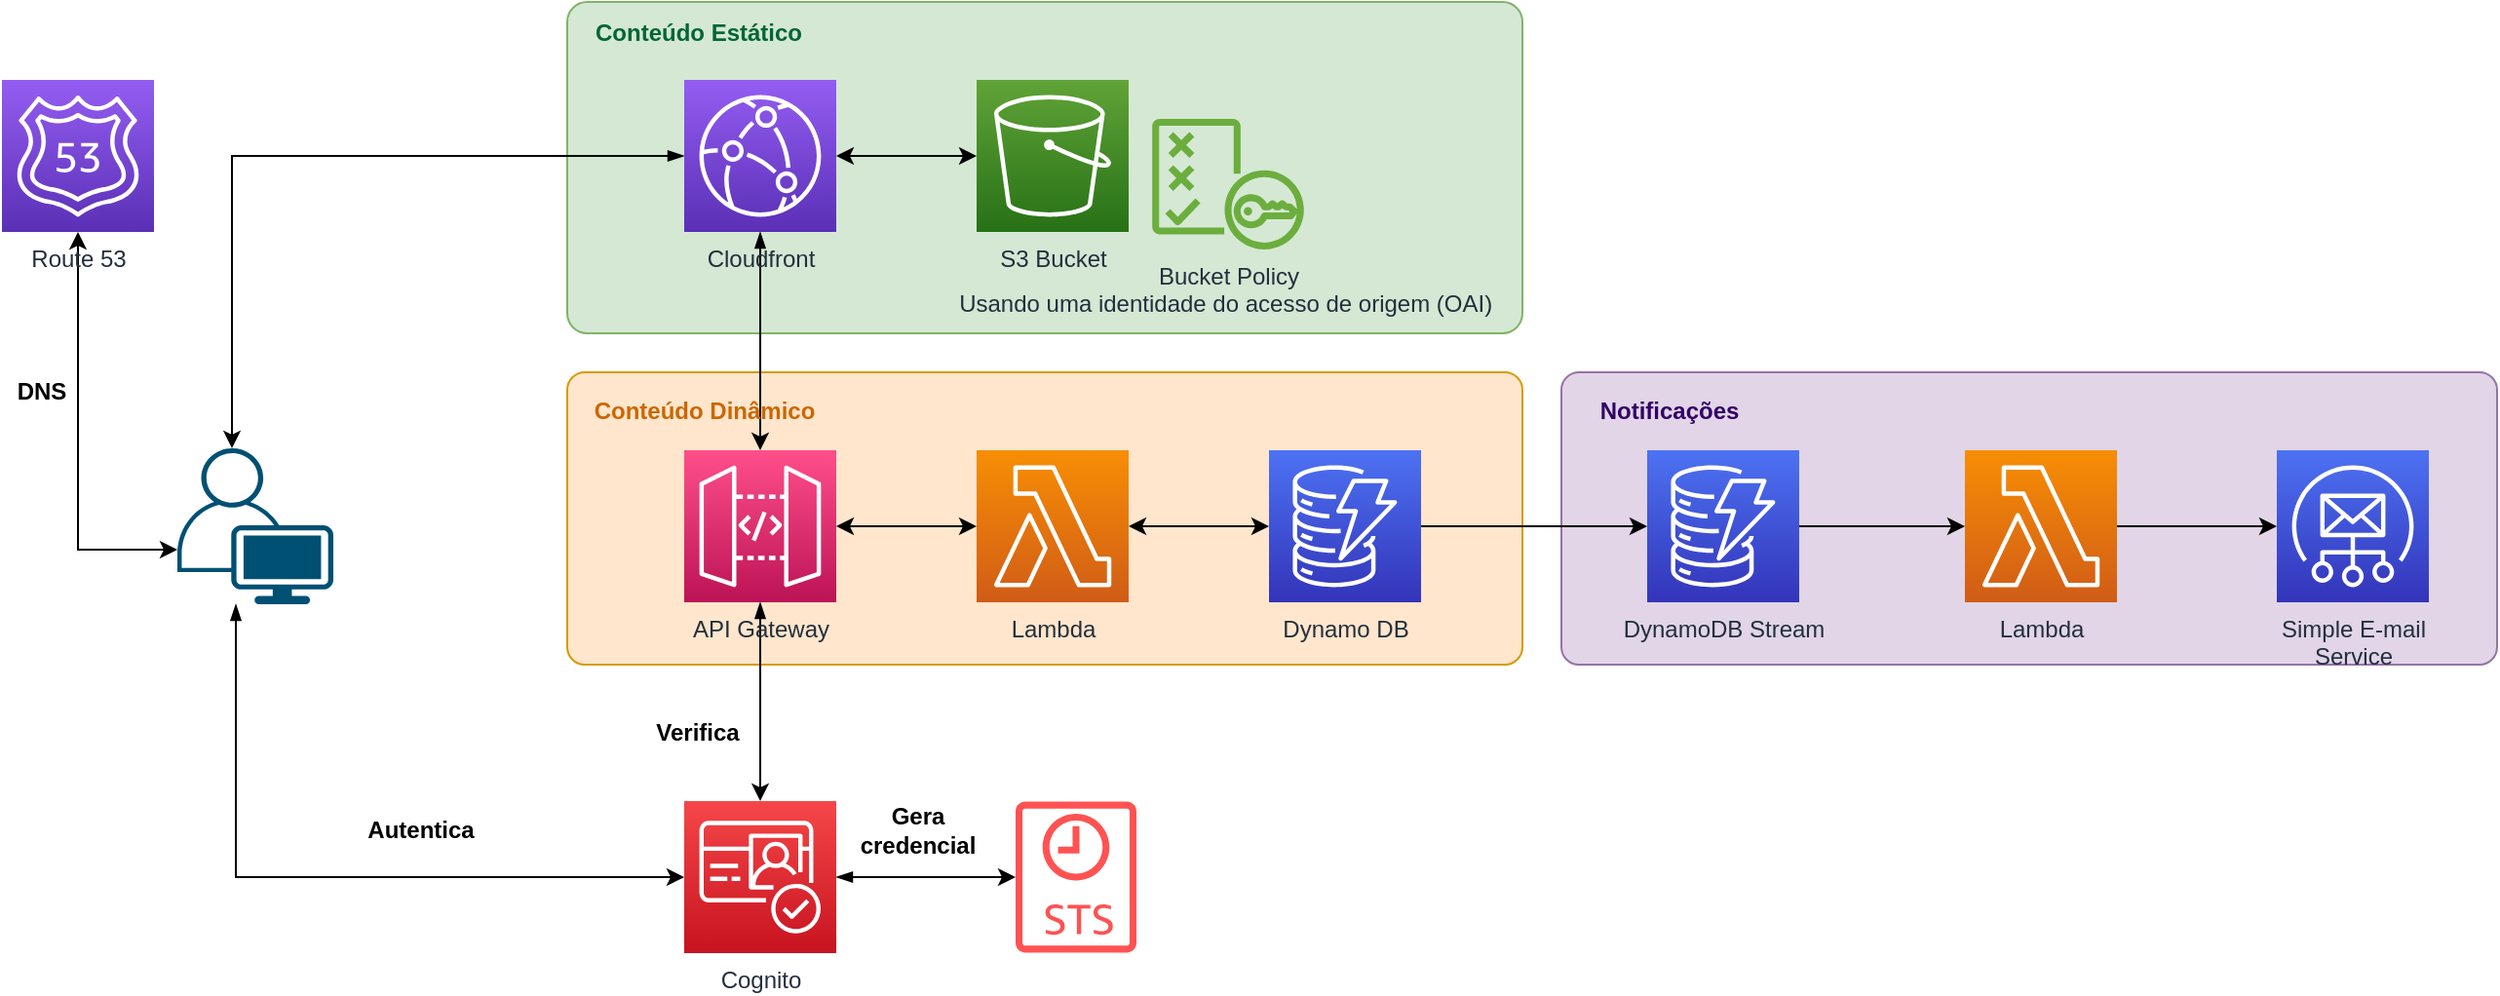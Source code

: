 <mxfile version="15.4.0" type="device"><diagram id="UY14gj7pnHeLSv_e7igu" name="Page-1"><mxGraphModel dx="1422" dy="816" grid="1" gridSize="10" guides="1" tooltips="1" connect="1" arrows="1" fold="1" page="1" pageScale="1" pageWidth="850" pageHeight="1100" math="0" shadow="0"><root><mxCell id="0"/><mxCell id="1" parent="0"/><mxCell id="oN5-5h1_VO-adPU_i05i-66" value="" style="rounded=1;whiteSpace=wrap;html=1;arcSize=6;fillColor=#e1d5e7;strokeColor=#9673a6;" vertex="1" parent="1"><mxGeometry x="830" y="230" width="480" height="150" as="geometry"/></mxCell><mxCell id="oN5-5h1_VO-adPU_i05i-65" value="" style="rounded=1;whiteSpace=wrap;html=1;arcSize=6;fillColor=#ffe6cc;strokeColor=#d79b00;" vertex="1" parent="1"><mxGeometry x="320" y="230" width="490" height="150" as="geometry"/></mxCell><mxCell id="oN5-5h1_VO-adPU_i05i-64" value="" style="rounded=1;whiteSpace=wrap;html=1;arcSize=6;fillColor=#d5e8d4;strokeColor=#82b366;" vertex="1" parent="1"><mxGeometry x="320" y="40" width="490" height="170" as="geometry"/></mxCell><mxCell id="oN5-5h1_VO-adPU_i05i-25" style="edgeStyle=orthogonalEdgeStyle;rounded=0;orthogonalLoop=1;jettySize=auto;html=1;entryX=0;entryY=0.5;entryDx=0;entryDy=0;entryPerimeter=0;startArrow=classic;startFill=1;" edge="1" parent="1" source="oN5-5h1_VO-adPU_i05i-7" target="oN5-5h1_VO-adPU_i05i-8"><mxGeometry relative="1" as="geometry"/></mxCell><mxCell id="oN5-5h1_VO-adPU_i05i-52" style="edgeStyle=orthogonalEdgeStyle;rounded=0;orthogonalLoop=1;jettySize=auto;html=1;exitX=0.5;exitY=1;exitDx=0;exitDy=0;exitPerimeter=0;startArrow=blockThin;startFill=1;" edge="1" parent="1" source="oN5-5h1_VO-adPU_i05i-7" target="oN5-5h1_VO-adPU_i05i-44"><mxGeometry relative="1" as="geometry"/></mxCell><mxCell id="oN5-5h1_VO-adPU_i05i-7" value="API Gateway" style="sketch=0;points=[[0,0,0],[0.25,0,0],[0.5,0,0],[0.75,0,0],[1,0,0],[0,1,0],[0.25,1,0],[0.5,1,0],[0.75,1,0],[1,1,0],[0,0.25,0],[0,0.5,0],[0,0.75,0],[1,0.25,0],[1,0.5,0],[1,0.75,0]];outlineConnect=0;fontColor=#232F3E;gradientColor=#FF4F8B;gradientDirection=north;fillColor=#BC1356;strokeColor=#ffffff;dashed=0;verticalLabelPosition=bottom;verticalAlign=top;align=center;html=1;fontSize=12;fontStyle=0;aspect=fixed;shape=mxgraph.aws4.resourceIcon;resIcon=mxgraph.aws4.api_gateway;" vertex="1" parent="1"><mxGeometry x="380" y="270" width="78" height="78" as="geometry"/></mxCell><mxCell id="oN5-5h1_VO-adPU_i05i-40" style="edgeStyle=orthogonalEdgeStyle;rounded=0;orthogonalLoop=1;jettySize=auto;html=1;exitX=1;exitY=0.5;exitDx=0;exitDy=0;exitPerimeter=0;entryX=0;entryY=0.5;entryDx=0;entryDy=0;entryPerimeter=0;startArrow=classic;startFill=1;" edge="1" parent="1" source="oN5-5h1_VO-adPU_i05i-8" target="oN5-5h1_VO-adPU_i05i-19"><mxGeometry relative="1" as="geometry"/></mxCell><mxCell id="oN5-5h1_VO-adPU_i05i-8" value="Lambda" style="sketch=0;points=[[0,0,0],[0.25,0,0],[0.5,0,0],[0.75,0,0],[1,0,0],[0,1,0],[0.25,1,0],[0.5,1,0],[0.75,1,0],[1,1,0],[0,0.25,0],[0,0.5,0],[0,0.75,0],[1,0.25,0],[1,0.5,0],[1,0.75,0]];outlineConnect=0;fontColor=#232F3E;gradientColor=#F78E04;gradientDirection=north;fillColor=#D05C17;strokeColor=#ffffff;dashed=0;verticalLabelPosition=bottom;verticalAlign=top;align=center;html=1;fontSize=12;fontStyle=0;aspect=fixed;shape=mxgraph.aws4.resourceIcon;resIcon=mxgraph.aws4.lambda;" vertex="1" parent="1"><mxGeometry x="530" y="270" width="78" height="78" as="geometry"/></mxCell><mxCell id="oN5-5h1_VO-adPU_i05i-23" style="edgeStyle=orthogonalEdgeStyle;rounded=0;orthogonalLoop=1;jettySize=auto;html=1;startArrow=blockThin;startFill=1;exitX=0.5;exitY=1;exitDx=0;exitDy=0;exitPerimeter=0;" edge="1" parent="1" source="oN5-5h1_VO-adPU_i05i-18"><mxGeometry relative="1" as="geometry"><mxPoint x="419" y="270" as="targetPoint"/><Array as="points"><mxPoint x="419" y="200"/><mxPoint x="419" y="200"/></Array></mxGeometry></mxCell><mxCell id="oN5-5h1_VO-adPU_i05i-45" style="edgeStyle=orthogonalEdgeStyle;rounded=0;orthogonalLoop=1;jettySize=auto;html=1;entryX=0;entryY=0.5;entryDx=0;entryDy=0;entryPerimeter=0;startArrow=blockThin;startFill=1;" edge="1" parent="1" source="oN5-5h1_VO-adPU_i05i-13" target="oN5-5h1_VO-adPU_i05i-44"><mxGeometry relative="1" as="geometry"><Array as="points"><mxPoint x="150" y="489"/></Array></mxGeometry></mxCell><mxCell id="oN5-5h1_VO-adPU_i05i-13" value="" style="points=[[0.35,0,0],[0.98,0.51,0],[1,0.71,0],[0.67,1,0],[0,0.795,0],[0,0.65,0]];verticalLabelPosition=bottom;sketch=0;html=1;verticalAlign=top;aspect=fixed;align=center;pointerEvents=1;shape=mxgraph.cisco19.user;fillColor=#005073;strokeColor=none;" vertex="1" parent="1"><mxGeometry x="120" y="269" width="80" height="80" as="geometry"/></mxCell><mxCell id="oN5-5h1_VO-adPU_i05i-14" value="S3 Bucket" style="sketch=0;points=[[0,0,0],[0.25,0,0],[0.5,0,0],[0.75,0,0],[1,0,0],[0,1,0],[0.25,1,0],[0.5,1,0],[0.75,1,0],[1,1,0],[0,0.25,0],[0,0.5,0],[0,0.75,0],[1,0.25,0],[1,0.5,0],[1,0.75,0]];outlineConnect=0;fontColor=#232F3E;gradientColor=#60A337;gradientDirection=north;fillColor=#277116;strokeColor=#ffffff;dashed=0;verticalLabelPosition=bottom;verticalAlign=top;align=center;html=1;fontSize=12;fontStyle=0;aspect=fixed;shape=mxgraph.aws4.resourceIcon;resIcon=mxgraph.aws4.s3;" vertex="1" parent="1"><mxGeometry x="530" y="80" width="78" height="78" as="geometry"/></mxCell><mxCell id="oN5-5h1_VO-adPU_i05i-37" style="edgeStyle=orthogonalEdgeStyle;rounded=0;orthogonalLoop=1;jettySize=auto;html=1;exitX=1;exitY=0.5;exitDx=0;exitDy=0;exitPerimeter=0;entryX=0;entryY=0.5;entryDx=0;entryDy=0;entryPerimeter=0;startArrow=classic;startFill=1;" edge="1" parent="1" source="oN5-5h1_VO-adPU_i05i-18" target="oN5-5h1_VO-adPU_i05i-14"><mxGeometry relative="1" as="geometry"/></mxCell><mxCell id="oN5-5h1_VO-adPU_i05i-38" style="edgeStyle=orthogonalEdgeStyle;rounded=0;orthogonalLoop=1;jettySize=auto;html=1;exitX=0;exitY=0.5;exitDx=0;exitDy=0;exitPerimeter=0;entryX=0.35;entryY=0;entryDx=0;entryDy=0;entryPerimeter=0;startArrow=blockThin;startFill=1;" edge="1" parent="1" source="oN5-5h1_VO-adPU_i05i-18" target="oN5-5h1_VO-adPU_i05i-13"><mxGeometry relative="1" as="geometry"/></mxCell><mxCell id="oN5-5h1_VO-adPU_i05i-18" value="Cloudfront" style="sketch=0;points=[[0,0,0],[0.25,0,0],[0.5,0,0],[0.75,0,0],[1,0,0],[0,1,0],[0.25,1,0],[0.5,1,0],[0.75,1,0],[1,1,0],[0,0.25,0],[0,0.5,0],[0,0.75,0],[1,0.25,0],[1,0.5,0],[1,0.75,0]];outlineConnect=0;fontColor=#232F3E;gradientColor=#945DF2;gradientDirection=north;fillColor=#5A30B5;strokeColor=#ffffff;dashed=0;verticalLabelPosition=bottom;verticalAlign=top;align=center;html=1;fontSize=12;fontStyle=0;aspect=fixed;shape=mxgraph.aws4.resourceIcon;resIcon=mxgraph.aws4.cloudfront;" vertex="1" parent="1"><mxGeometry x="380" y="80" width="78" height="78" as="geometry"/></mxCell><mxCell id="oN5-5h1_VO-adPU_i05i-28" style="edgeStyle=orthogonalEdgeStyle;rounded=0;orthogonalLoop=1;jettySize=auto;html=1;exitX=1;exitY=0.5;exitDx=0;exitDy=0;exitPerimeter=0;entryX=0;entryY=0.5;entryDx=0;entryDy=0;entryPerimeter=0;" edge="1" parent="1" source="oN5-5h1_VO-adPU_i05i-19" target="oN5-5h1_VO-adPU_i05i-20"><mxGeometry relative="1" as="geometry"/></mxCell><mxCell id="oN5-5h1_VO-adPU_i05i-19" value="Dynamo DB" style="sketch=0;points=[[0,0,0],[0.25,0,0],[0.5,0,0],[0.75,0,0],[1,0,0],[0,1,0],[0.25,1,0],[0.5,1,0],[0.75,1,0],[1,1,0],[0,0.25,0],[0,0.5,0],[0,0.75,0],[1,0.25,0],[1,0.5,0],[1,0.75,0]];outlineConnect=0;fontColor=#232F3E;gradientColor=#4D72F3;gradientDirection=north;fillColor=#3334B9;strokeColor=#ffffff;dashed=0;verticalLabelPosition=bottom;verticalAlign=top;align=center;html=1;fontSize=12;fontStyle=0;aspect=fixed;shape=mxgraph.aws4.resourceIcon;resIcon=mxgraph.aws4.dynamodb;" vertex="1" parent="1"><mxGeometry x="680" y="270" width="78" height="78" as="geometry"/></mxCell><mxCell id="oN5-5h1_VO-adPU_i05i-29" style="edgeStyle=orthogonalEdgeStyle;rounded=0;orthogonalLoop=1;jettySize=auto;html=1;entryX=0;entryY=0.5;entryDx=0;entryDy=0;entryPerimeter=0;exitX=1;exitY=0.5;exitDx=0;exitDy=0;exitPerimeter=0;" edge="1" parent="1" source="oN5-5h1_VO-adPU_i05i-20" target="oN5-5h1_VO-adPU_i05i-21"><mxGeometry relative="1" as="geometry"><mxPoint x="980" y="309" as="sourcePoint"/></mxGeometry></mxCell><mxCell id="oN5-5h1_VO-adPU_i05i-20" value="DynamoDB Stream" style="sketch=0;points=[[0,0,0],[0.25,0,0],[0.5,0,0],[0.75,0,0],[1,0,0],[0,1,0],[0.25,1,0],[0.5,1,0],[0.75,1,0],[1,1,0],[0,0.25,0],[0,0.5,0],[0,0.75,0],[1,0.25,0],[1,0.5,0],[1,0.75,0]];outlineConnect=0;fontColor=#232F3E;gradientColor=#4D72F3;gradientDirection=north;fillColor=#3334B9;strokeColor=#ffffff;dashed=0;verticalLabelPosition=bottom;verticalAlign=top;align=center;html=1;fontSize=12;fontStyle=0;aspect=fixed;shape=mxgraph.aws4.resourceIcon;resIcon=mxgraph.aws4.dynamodb;" vertex="1" parent="1"><mxGeometry x="874" y="270" width="78" height="78" as="geometry"/></mxCell><mxCell id="oN5-5h1_VO-adPU_i05i-30" value="" style="edgeStyle=orthogonalEdgeStyle;rounded=0;orthogonalLoop=1;jettySize=auto;html=1;" edge="1" parent="1" source="oN5-5h1_VO-adPU_i05i-21" target="oN5-5h1_VO-adPU_i05i-22"><mxGeometry relative="1" as="geometry"/></mxCell><mxCell id="oN5-5h1_VO-adPU_i05i-21" value="Lambda" style="sketch=0;points=[[0,0,0],[0.25,0,0],[0.5,0,0],[0.75,0,0],[1,0,0],[0,1,0],[0.25,1,0],[0.5,1,0],[0.75,1,0],[1,1,0],[0,0.25,0],[0,0.5,0],[0,0.75,0],[1,0.25,0],[1,0.5,0],[1,0.75,0]];outlineConnect=0;fontColor=#232F3E;gradientColor=#F78E04;gradientDirection=north;fillColor=#D05C17;strokeColor=#ffffff;dashed=0;verticalLabelPosition=bottom;verticalAlign=top;align=center;html=1;fontSize=12;fontStyle=0;aspect=fixed;shape=mxgraph.aws4.resourceIcon;resIcon=mxgraph.aws4.lambda;" vertex="1" parent="1"><mxGeometry x="1037" y="270" width="78" height="78" as="geometry"/></mxCell><mxCell id="oN5-5h1_VO-adPU_i05i-22" value="Simple E-mail&lt;br&gt;Service" style="sketch=0;points=[[0,0,0],[0.25,0,0],[0.5,0,0],[0.75,0,0],[1,0,0],[0,1,0],[0.25,1,0],[0.5,1,0],[0.75,1,0],[1,1,0],[0,0.25,0],[0,0.5,0],[0,0.75,0],[1,0.25,0],[1,0.5,0],[1,0.75,0]];outlineConnect=0;fontColor=#232F3E;gradientColor=#4D72F3;gradientDirection=north;fillColor=#3334B9;strokeColor=#ffffff;dashed=0;verticalLabelPosition=bottom;verticalAlign=top;align=center;html=1;fontSize=12;fontStyle=0;aspect=fixed;shape=mxgraph.aws4.resourceIcon;resIcon=mxgraph.aws4.simple_email_service;" vertex="1" parent="1"><mxGeometry x="1197" y="270" width="78" height="78" as="geometry"/></mxCell><mxCell id="oN5-5h1_VO-adPU_i05i-41" value="&lt;b&gt;&lt;font color=&quot;#006633&quot;&gt;Conteúdo Estático&lt;/font&gt;&lt;/b&gt;" style="text;html=1;align=center;verticalAlign=middle;resizable=0;points=[];autosize=1;strokeColor=none;fillColor=none;" vertex="1" parent="1"><mxGeometry x="327" y="46" width="120" height="20" as="geometry"/></mxCell><mxCell id="oN5-5h1_VO-adPU_i05i-42" value="&lt;font color=&quot;#cc6600&quot;&gt;&lt;b&gt;Conteúdo Dinâmico&lt;/b&gt;&lt;/font&gt;" style="text;html=1;align=center;verticalAlign=middle;resizable=0;points=[];autosize=1;strokeColor=none;fillColor=none;" vertex="1" parent="1"><mxGeometry x="325" y="240" width="130" height="20" as="geometry"/></mxCell><mxCell id="oN5-5h1_VO-adPU_i05i-43" value="Bucket Policy&lt;br&gt;Usando uma identidade do acesso de origem (OAI)&amp;nbsp;" style="sketch=0;outlineConnect=0;fontColor=#232F3E;gradientColor=none;fillColor=#6CAE3E;strokeColor=none;dashed=0;verticalLabelPosition=bottom;verticalAlign=top;align=center;html=1;fontSize=12;fontStyle=0;aspect=fixed;pointerEvents=1;shape=mxgraph.aws4.policy;" vertex="1" parent="1"><mxGeometry x="620" y="100" width="78" height="67" as="geometry"/></mxCell><mxCell id="oN5-5h1_VO-adPU_i05i-49" style="edgeStyle=orthogonalEdgeStyle;rounded=0;orthogonalLoop=1;jettySize=auto;html=1;exitX=1;exitY=0.5;exitDx=0;exitDy=0;exitPerimeter=0;startArrow=blockThin;startFill=1;" edge="1" parent="1" source="oN5-5h1_VO-adPU_i05i-44" target="oN5-5h1_VO-adPU_i05i-48"><mxGeometry relative="1" as="geometry"/></mxCell><mxCell id="oN5-5h1_VO-adPU_i05i-44" value="Cognito" style="sketch=0;points=[[0,0,0],[0.25,0,0],[0.5,0,0],[0.75,0,0],[1,0,0],[0,1,0],[0.25,1,0],[0.5,1,0],[0.75,1,0],[1,1,0],[0,0.25,0],[0,0.5,0],[0,0.75,0],[1,0.25,0],[1,0.5,0],[1,0.75,0]];outlineConnect=0;fontColor=#232F3E;gradientColor=#F54749;gradientDirection=north;fillColor=#C7131F;strokeColor=#ffffff;dashed=0;verticalLabelPosition=bottom;verticalAlign=top;align=center;html=1;fontSize=12;fontStyle=0;aspect=fixed;shape=mxgraph.aws4.resourceIcon;resIcon=mxgraph.aws4.cognito;" vertex="1" parent="1"><mxGeometry x="380" y="450" width="78" height="78" as="geometry"/></mxCell><mxCell id="oN5-5h1_VO-adPU_i05i-46" value="&lt;b&gt;Autentica&lt;/b&gt;" style="text;html=1;strokeColor=none;fillColor=none;align=center;verticalAlign=middle;whiteSpace=wrap;rounded=0;" vertex="1" parent="1"><mxGeometry x="215" y="450" width="60" height="30" as="geometry"/></mxCell><mxCell id="oN5-5h1_VO-adPU_i05i-48" value="" style="sketch=0;outlineConnect=0;fontColor=#232F3E;gradientColor=none;fillColor=#FF5252;strokeColor=none;dashed=0;verticalLabelPosition=bottom;verticalAlign=top;align=center;html=1;fontSize=12;fontStyle=0;aspect=fixed;pointerEvents=1;shape=mxgraph.aws4.sts_alternate;" vertex="1" parent="1"><mxGeometry x="550" y="450" width="62" height="78" as="geometry"/></mxCell><mxCell id="oN5-5h1_VO-adPU_i05i-50" value="&lt;b&gt;Gera credencial&lt;/b&gt;" style="text;html=1;strokeColor=none;fillColor=none;align=center;verticalAlign=middle;whiteSpace=wrap;rounded=0;" vertex="1" parent="1"><mxGeometry x="470" y="450" width="60" height="30" as="geometry"/></mxCell><mxCell id="oN5-5h1_VO-adPU_i05i-53" value="&lt;b&gt;Verifica&lt;/b&gt;" style="text;html=1;strokeColor=none;fillColor=none;align=center;verticalAlign=middle;whiteSpace=wrap;rounded=0;" vertex="1" parent="1"><mxGeometry x="357" y="400" width="60" height="30" as="geometry"/></mxCell><mxCell id="oN5-5h1_VO-adPU_i05i-60" style="edgeStyle=orthogonalEdgeStyle;rounded=0;orthogonalLoop=1;jettySize=auto;html=1;exitX=0.5;exitY=1;exitDx=0;exitDy=0;exitPerimeter=0;entryX=0;entryY=0.65;entryDx=0;entryDy=0;entryPerimeter=0;startArrow=classic;startFill=1;" edge="1" parent="1" source="oN5-5h1_VO-adPU_i05i-59" target="oN5-5h1_VO-adPU_i05i-13"><mxGeometry relative="1" as="geometry"/></mxCell><mxCell id="oN5-5h1_VO-adPU_i05i-59" value="Route 53 &lt;br&gt;" style="sketch=0;points=[[0,0,0],[0.25,0,0],[0.5,0,0],[0.75,0,0],[1,0,0],[0,1,0],[0.25,1,0],[0.5,1,0],[0.75,1,0],[1,1,0],[0,0.25,0],[0,0.5,0],[0,0.75,0],[1,0.25,0],[1,0.5,0],[1,0.75,0]];outlineConnect=0;fontColor=#232F3E;gradientColor=#945DF2;gradientDirection=north;fillColor=#5A30B5;strokeColor=#ffffff;dashed=0;verticalLabelPosition=bottom;verticalAlign=top;align=center;html=1;fontSize=12;fontStyle=0;aspect=fixed;shape=mxgraph.aws4.resourceIcon;resIcon=mxgraph.aws4.route_53;" vertex="1" parent="1"><mxGeometry x="30" y="80" width="78" height="78" as="geometry"/></mxCell><mxCell id="oN5-5h1_VO-adPU_i05i-61" value="&lt;b&gt;DNS&lt;/b&gt;" style="text;html=1;align=center;verticalAlign=middle;resizable=0;points=[];autosize=1;strokeColor=none;fillColor=none;" vertex="1" parent="1"><mxGeometry x="30" y="230" width="40" height="20" as="geometry"/></mxCell><mxCell id="oN5-5h1_VO-adPU_i05i-67" value="&lt;b&gt;&lt;font color=&quot;#330066&quot;&gt;Notificações&lt;/font&gt;&lt;/b&gt;" style="text;html=1;align=center;verticalAlign=middle;resizable=0;points=[];autosize=1;strokeColor=none;fillColor=none;" vertex="1" parent="1"><mxGeometry x="840" y="240" width="90" height="20" as="geometry"/></mxCell></root></mxGraphModel></diagram></mxfile>